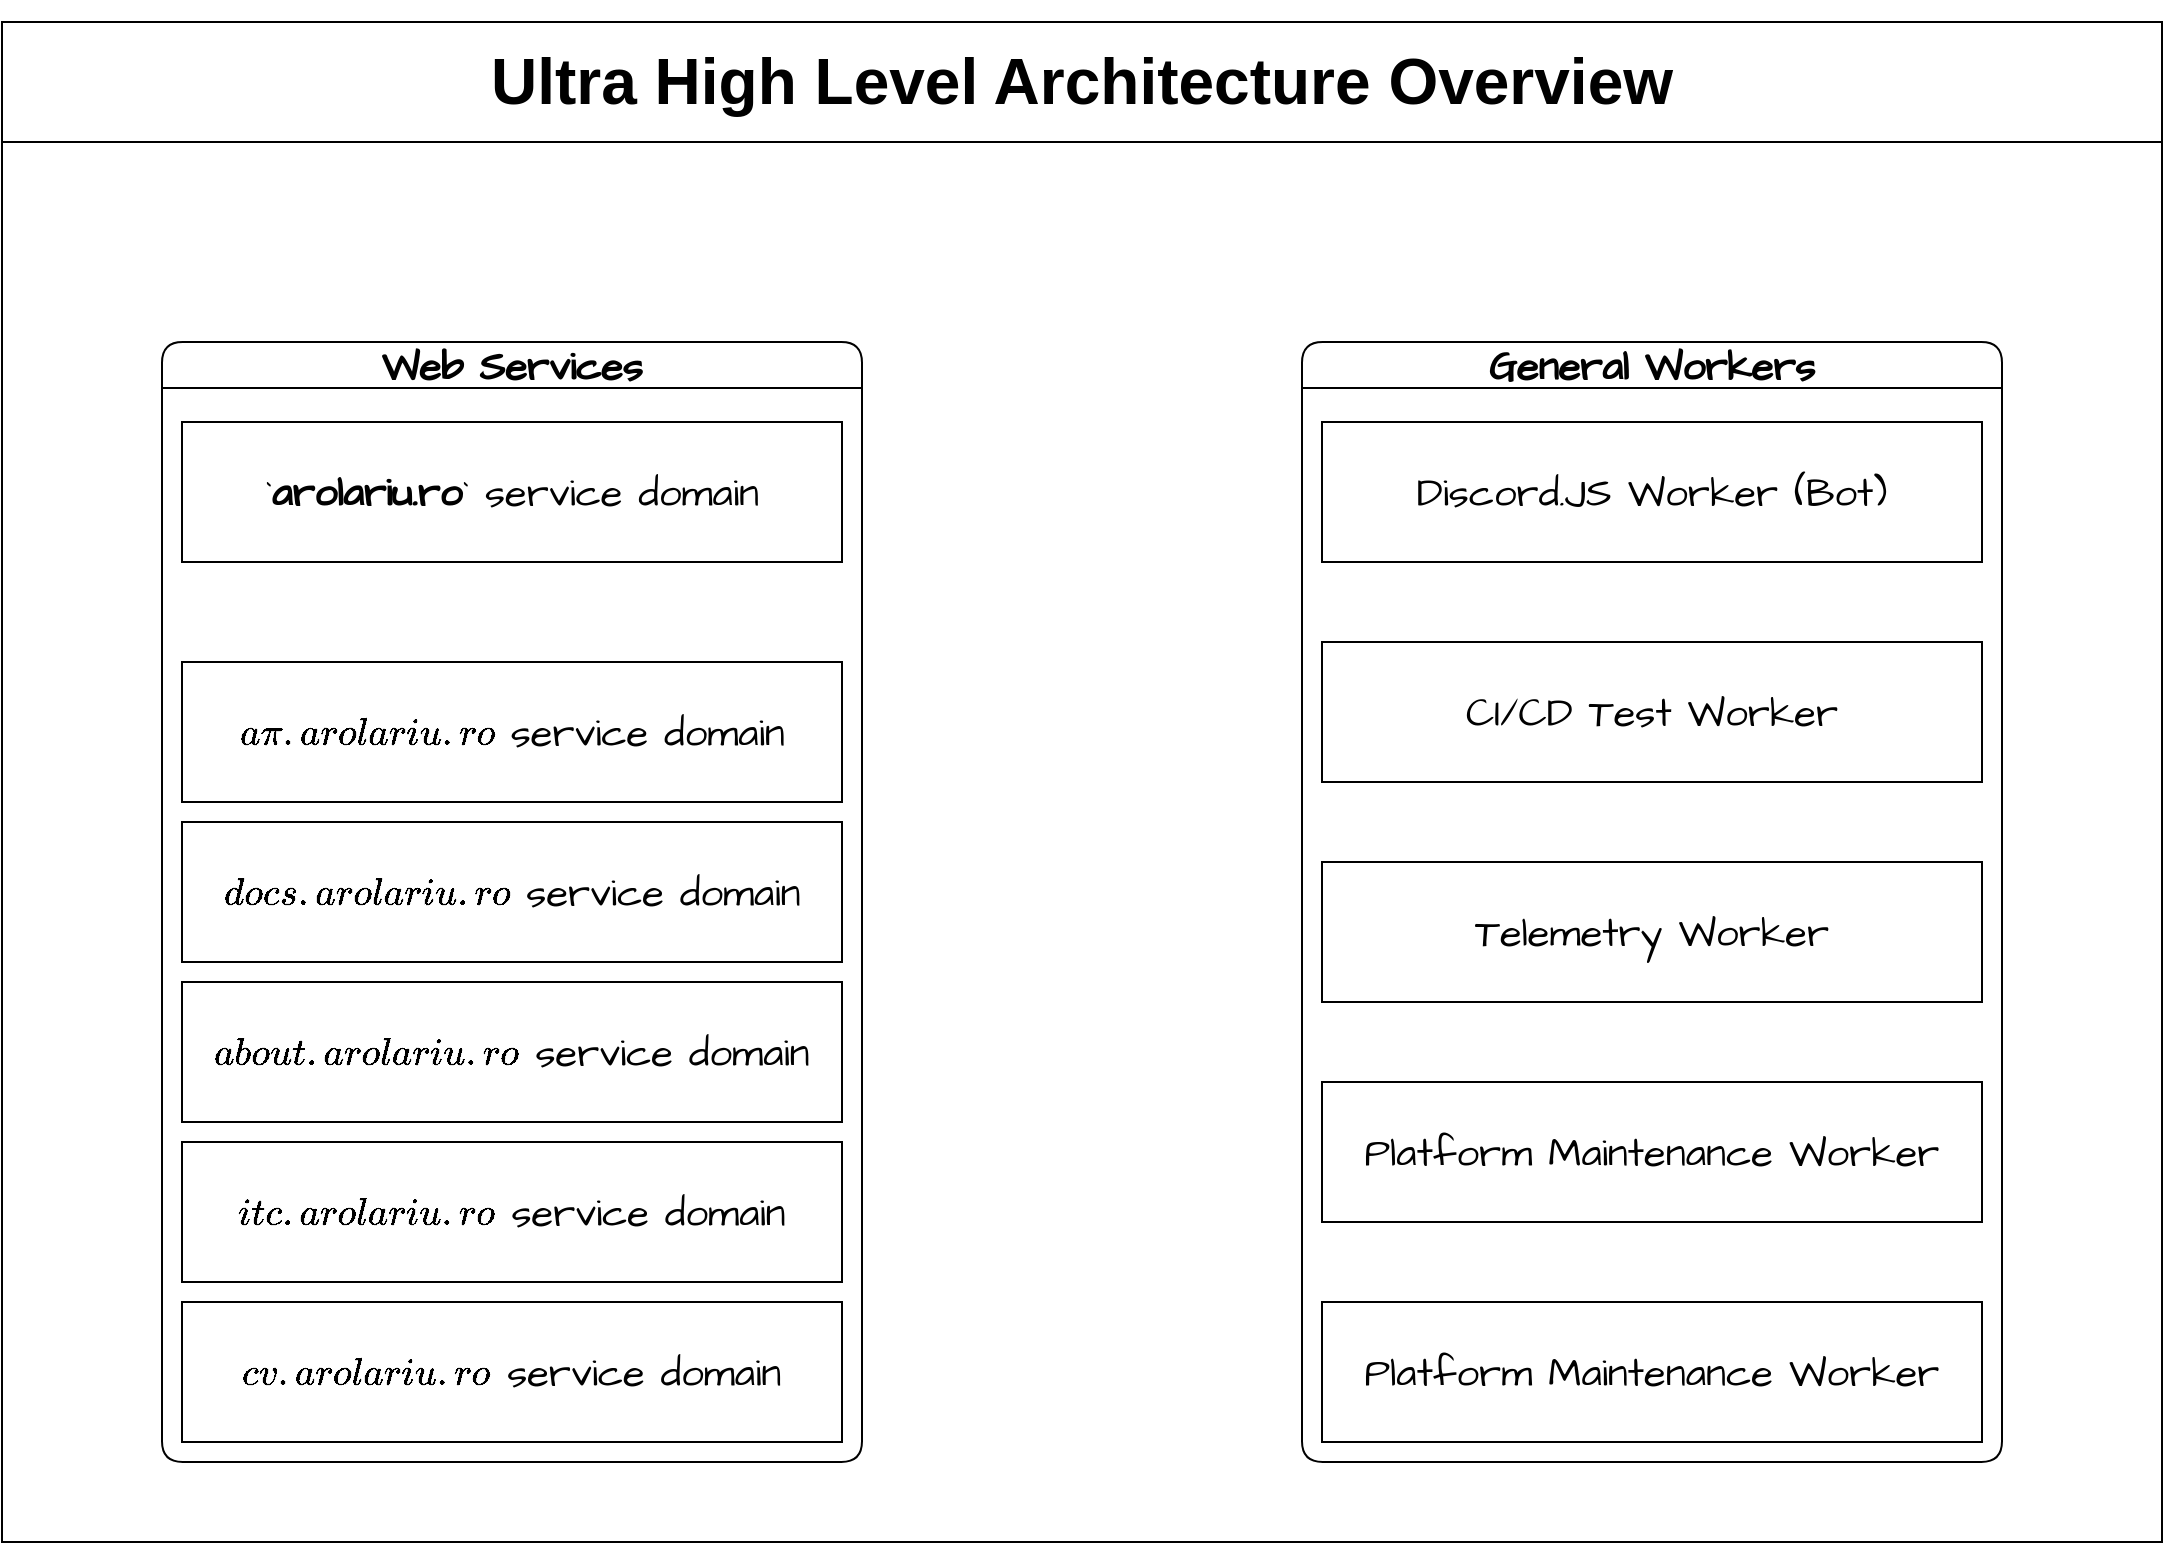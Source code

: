 <mxfile version="21.5.2" type="github">
  <diagram name="Ultra High Level Architecture Overview" id="41GNN0v2DLa7nzetCiMy">
    <mxGraphModel dx="1426" dy="746" grid="1" gridSize="10" guides="1" tooltips="1" connect="1" arrows="1" fold="1" page="1" pageScale="1" pageWidth="1169" pageHeight="827" background="none" math="0" shadow="0">
      <root>
        <mxCell id="0" />
        <mxCell id="1" parent="0" />
        <mxCell id="CofeB_WBe9oteIBys9ix-12" value="&lt;h1 style=&quot;border-color: var(--border-color); font-family: Helvetica; text-align: left; font-size: 32px;&quot;&gt;Ultra High Level Architecture Overview&lt;/h1&gt;" style="swimlane;whiteSpace=wrap;html=1;hachureGap=4;fontFamily=Architects Daughter;fontSource=https%3A%2F%2Ffonts.googleapis.com%2Fcss%3Ffamily%3DArchitects%2BDaughter;fontSize=20;startSize=60;glass=0;" vertex="1" parent="1">
          <mxGeometry x="40" y="40" width="1080" height="760" as="geometry" />
        </mxCell>
        <mxCell id="CofeB_WBe9oteIBys9ix-9" value="Web Services" style="swimlane;whiteSpace=wrap;html=1;hachureGap=4;fontFamily=Architects Daughter;fontSource=https%3A%2F%2Ffonts.googleapis.com%2Fcss%3Ffamily%3DArchitects%2BDaughter;fontSize=20;swimlaneLine=1;rounded=1;" vertex="1" parent="CofeB_WBe9oteIBys9ix-12">
          <mxGeometry x="80" y="160" width="350" height="560" as="geometry">
            <mxRectangle x="80" y="160" width="120" height="40" as="alternateBounds" />
          </mxGeometry>
        </mxCell>
        <mxCell id="CofeB_WBe9oteIBys9ix-17" value="`docs.arolariu.ro` service domain" style="html=1;whiteSpace=wrap;container=1;recursiveResize=0;collapsible=0;hachureGap=4;fontFamily=Architects Daughter;fontSource=https%3A%2F%2Ffonts.googleapis.com%2Fcss%3Ffamily%3DArchitects%2BDaughter;fontSize=20;glass=0;" vertex="1" parent="CofeB_WBe9oteIBys9ix-9">
          <mxGeometry x="10" y="240" width="330" height="70" as="geometry" />
        </mxCell>
        <mxCell id="CofeB_WBe9oteIBys9ix-21" value="`about.arolariu.ro` service domain" style="html=1;whiteSpace=wrap;container=1;recursiveResize=0;collapsible=0;hachureGap=4;fontFamily=Architects Daughter;fontSource=https%3A%2F%2Ffonts.googleapis.com%2Fcss%3Ffamily%3DArchitects%2BDaughter;fontSize=20;glass=0;" vertex="1" parent="CofeB_WBe9oteIBys9ix-9">
          <mxGeometry x="10" y="320" width="330" height="70" as="geometry" />
        </mxCell>
        <mxCell id="CofeB_WBe9oteIBys9ix-22" value="`itc.arolariu.ro` service domain" style="html=1;whiteSpace=wrap;container=1;recursiveResize=0;collapsible=0;hachureGap=4;fontFamily=Architects Daughter;fontSource=https%3A%2F%2Ffonts.googleapis.com%2Fcss%3Ffamily%3DArchitects%2BDaughter;fontSize=20;glass=0;" vertex="1" parent="CofeB_WBe9oteIBys9ix-9">
          <mxGeometry x="10" y="400" width="330" height="70" as="geometry" />
        </mxCell>
        <mxCell id="CofeB_WBe9oteIBys9ix-23" value="`cv.arolariu.ro` service domain" style="html=1;whiteSpace=wrap;container=1;recursiveResize=0;collapsible=0;hachureGap=4;fontFamily=Architects Daughter;fontSource=https%3A%2F%2Ffonts.googleapis.com%2Fcss%3Ffamily%3DArchitects%2BDaughter;fontSize=20;glass=0;" vertex="1" parent="CofeB_WBe9oteIBys9ix-9">
          <mxGeometry x="10" y="480" width="330" height="70" as="geometry" />
        </mxCell>
        <mxCell id="CofeB_WBe9oteIBys9ix-32" value="`&lt;b&gt;arolariu.ro&lt;/b&gt;` service domain" style="html=1;whiteSpace=wrap;container=1;recursiveResize=0;collapsible=0;hachureGap=4;fontFamily=Architects Daughter;fontSource=https%3A%2F%2Ffonts.googleapis.com%2Fcss%3Ffamily%3DArchitects%2BDaughter;fontSize=20;glass=0;" vertex="1" parent="CofeB_WBe9oteIBys9ix-9">
          <mxGeometry x="10" y="40" width="330" height="70" as="geometry" />
        </mxCell>
        <mxCell id="CofeB_WBe9oteIBys9ix-15" value="`api.arolariu.ro` service domain" style="whiteSpace=wrap;container=1;recursiveResize=0;collapsible=0;hachureGap=4;fontFamily=Architects Daughter;fontSource=https%3A%2F%2Ffonts.googleapis.com%2Fcss%3Ffamily%3DArchitects%2BDaughter;fontSize=20;glass=0;spacingRight=0;spacing=2;labelBackgroundColor=none;labelBorderColor=none;verticalAlign=middle;html=1;spacingTop=0;spacingLeft=0;" vertex="1" parent="CofeB_WBe9oteIBys9ix-9">
          <mxGeometry x="10" y="160" width="330" height="70" as="geometry" />
        </mxCell>
        <mxCell id="CofeB_WBe9oteIBys9ix-13" value="General Workers" style="swimlane;whiteSpace=wrap;html=1;hachureGap=4;fontFamily=Architects Daughter;fontSource=https%3A%2F%2Ffonts.googleapis.com%2Fcss%3Ffamily%3DArchitects%2BDaughter;fontSize=20;rounded=1;" vertex="1" parent="CofeB_WBe9oteIBys9ix-12">
          <mxGeometry x="650" y="160" width="350" height="560" as="geometry" />
        </mxCell>
        <mxCell id="CofeB_WBe9oteIBys9ix-33" value="Discord.JS Worker (Bot)" style="html=1;whiteSpace=wrap;container=1;recursiveResize=0;collapsible=0;hachureGap=4;fontFamily=Architects Daughter;fontSource=https%3A%2F%2Ffonts.googleapis.com%2Fcss%3Ffamily%3DArchitects%2BDaughter;fontSize=20;glass=0;" vertex="1" parent="CofeB_WBe9oteIBys9ix-13">
          <mxGeometry x="10" y="40" width="330" height="70" as="geometry" />
        </mxCell>
        <mxCell id="CofeB_WBe9oteIBys9ix-34" value="CI/CD Test Worker" style="html=1;whiteSpace=wrap;container=1;recursiveResize=0;collapsible=0;hachureGap=4;fontFamily=Architects Daughter;fontSource=https%3A%2F%2Ffonts.googleapis.com%2Fcss%3Ffamily%3DArchitects%2BDaughter;fontSize=20;glass=0;" vertex="1" parent="CofeB_WBe9oteIBys9ix-13">
          <mxGeometry x="10" y="150" width="330" height="70" as="geometry" />
        </mxCell>
        <mxCell id="CofeB_WBe9oteIBys9ix-35" value="Telemetry Worker" style="html=1;whiteSpace=wrap;container=1;recursiveResize=0;collapsible=0;hachureGap=4;fontFamily=Architects Daughter;fontSource=https%3A%2F%2Ffonts.googleapis.com%2Fcss%3Ffamily%3DArchitects%2BDaughter;fontSize=20;glass=0;" vertex="1" parent="CofeB_WBe9oteIBys9ix-13">
          <mxGeometry x="10" y="260" width="330" height="70" as="geometry" />
        </mxCell>
        <mxCell id="CofeB_WBe9oteIBys9ix-36" value="Platform Maintenance Worker" style="html=1;whiteSpace=wrap;container=1;recursiveResize=0;collapsible=0;hachureGap=4;fontFamily=Architects Daughter;fontSource=https%3A%2F%2Ffonts.googleapis.com%2Fcss%3Ffamily%3DArchitects%2BDaughter;fontSize=20;glass=0;" vertex="1" parent="CofeB_WBe9oteIBys9ix-13">
          <mxGeometry x="10" y="370" width="330" height="70" as="geometry" />
        </mxCell>
        <mxCell id="CofeB_WBe9oteIBys9ix-37" value="Platform Maintenance Worker" style="html=1;whiteSpace=wrap;container=1;recursiveResize=0;collapsible=0;hachureGap=4;fontFamily=Architects Daughter;fontSource=https%3A%2F%2Ffonts.googleapis.com%2Fcss%3Ffamily%3DArchitects%2BDaughter;fontSize=20;glass=0;" vertex="1" parent="CofeB_WBe9oteIBys9ix-13">
          <mxGeometry x="10" y="480" width="330" height="70" as="geometry" />
        </mxCell>
      </root>
    </mxGraphModel>
  </diagram>
</mxfile>
